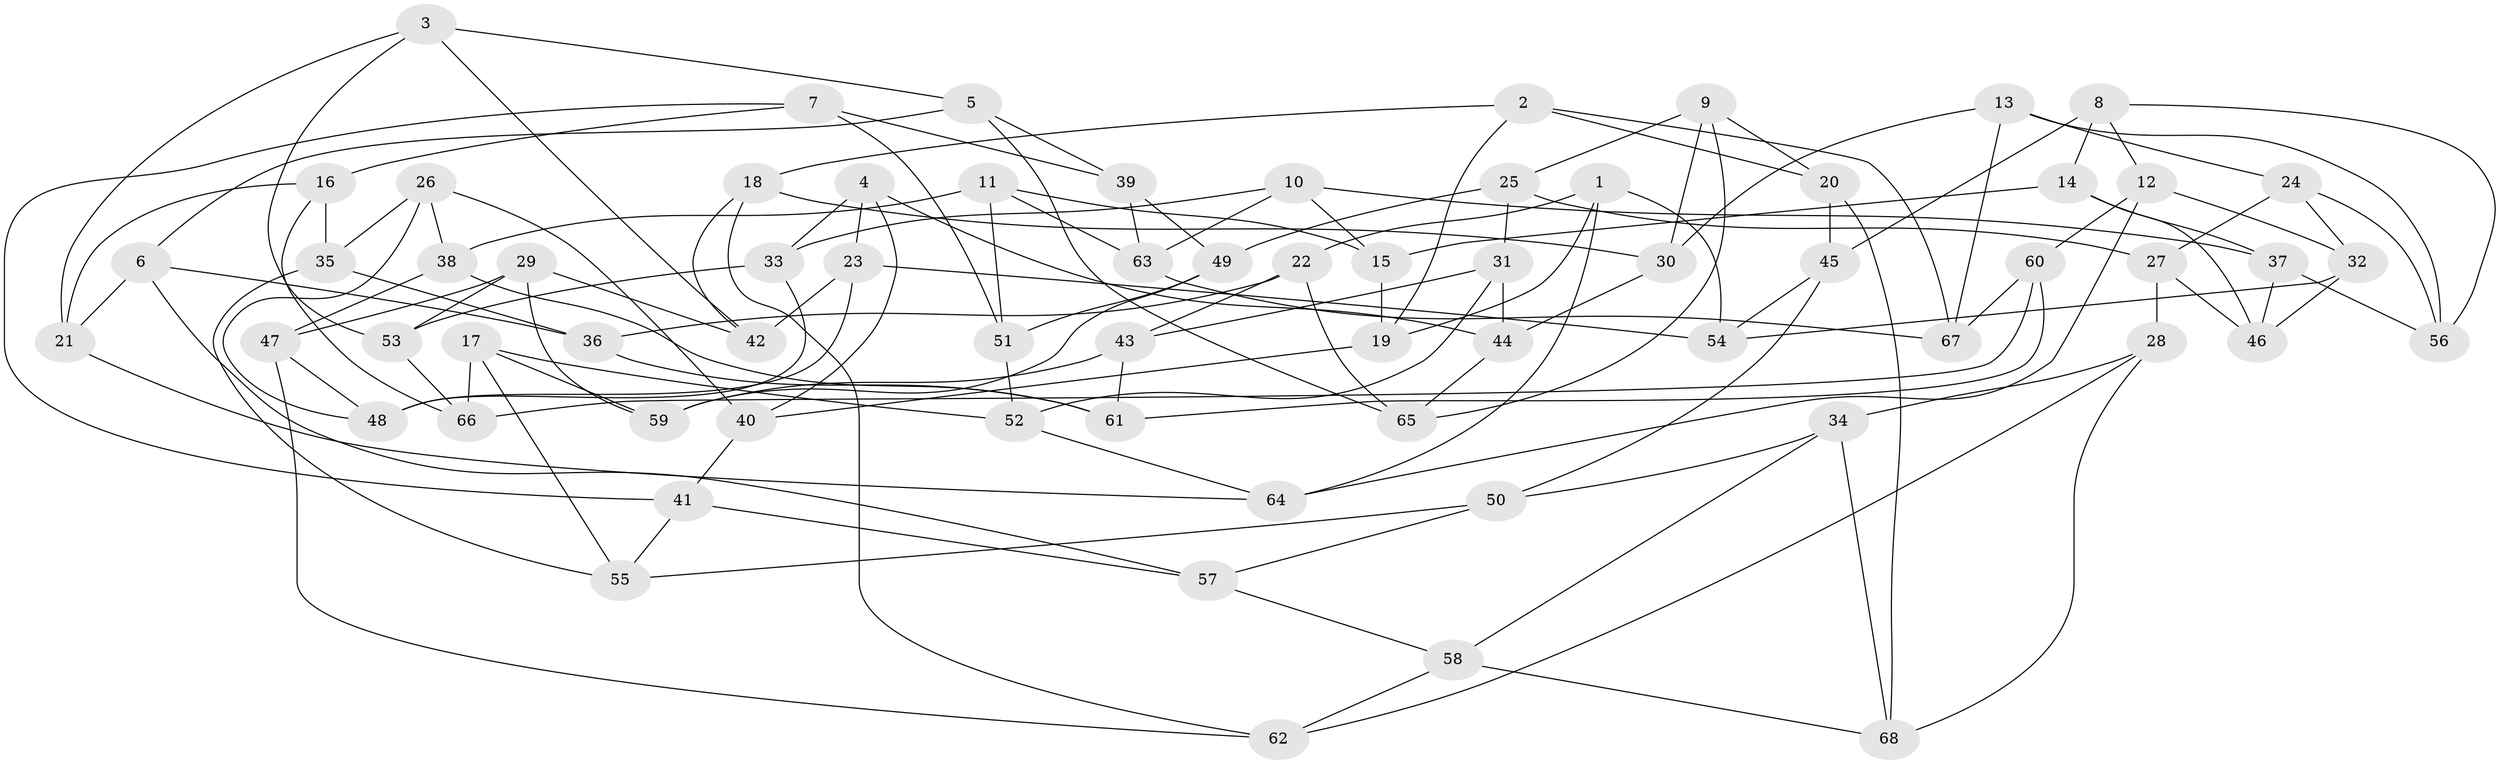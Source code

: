 // Generated by graph-tools (version 1.1) at 2025/26/03/09/25 03:26:53]
// undirected, 68 vertices, 136 edges
graph export_dot {
graph [start="1"]
  node [color=gray90,style=filled];
  1;
  2;
  3;
  4;
  5;
  6;
  7;
  8;
  9;
  10;
  11;
  12;
  13;
  14;
  15;
  16;
  17;
  18;
  19;
  20;
  21;
  22;
  23;
  24;
  25;
  26;
  27;
  28;
  29;
  30;
  31;
  32;
  33;
  34;
  35;
  36;
  37;
  38;
  39;
  40;
  41;
  42;
  43;
  44;
  45;
  46;
  47;
  48;
  49;
  50;
  51;
  52;
  53;
  54;
  55;
  56;
  57;
  58;
  59;
  60;
  61;
  62;
  63;
  64;
  65;
  66;
  67;
  68;
  1 -- 19;
  1 -- 64;
  1 -- 54;
  1 -- 22;
  2 -- 20;
  2 -- 67;
  2 -- 18;
  2 -- 19;
  3 -- 53;
  3 -- 21;
  3 -- 5;
  3 -- 42;
  4 -- 23;
  4 -- 40;
  4 -- 33;
  4 -- 44;
  5 -- 39;
  5 -- 65;
  5 -- 6;
  6 -- 21;
  6 -- 57;
  6 -- 36;
  7 -- 39;
  7 -- 51;
  7 -- 41;
  7 -- 16;
  8 -- 45;
  8 -- 12;
  8 -- 56;
  8 -- 14;
  9 -- 30;
  9 -- 20;
  9 -- 25;
  9 -- 65;
  10 -- 63;
  10 -- 15;
  10 -- 33;
  10 -- 37;
  11 -- 51;
  11 -- 38;
  11 -- 15;
  11 -- 63;
  12 -- 60;
  12 -- 32;
  12 -- 64;
  13 -- 24;
  13 -- 30;
  13 -- 67;
  13 -- 56;
  14 -- 15;
  14 -- 46;
  14 -- 37;
  15 -- 19;
  16 -- 21;
  16 -- 35;
  16 -- 66;
  17 -- 55;
  17 -- 52;
  17 -- 66;
  17 -- 59;
  18 -- 42;
  18 -- 62;
  18 -- 30;
  19 -- 40;
  20 -- 45;
  20 -- 68;
  21 -- 64;
  22 -- 36;
  22 -- 65;
  22 -- 43;
  23 -- 48;
  23 -- 42;
  23 -- 54;
  24 -- 56;
  24 -- 27;
  24 -- 32;
  25 -- 27;
  25 -- 31;
  25 -- 49;
  26 -- 40;
  26 -- 38;
  26 -- 48;
  26 -- 35;
  27 -- 46;
  27 -- 28;
  28 -- 68;
  28 -- 34;
  28 -- 62;
  29 -- 53;
  29 -- 42;
  29 -- 59;
  29 -- 47;
  30 -- 44;
  31 -- 43;
  31 -- 44;
  31 -- 52;
  32 -- 46;
  32 -- 54;
  33 -- 48;
  33 -- 53;
  34 -- 68;
  34 -- 58;
  34 -- 50;
  35 -- 36;
  35 -- 55;
  36 -- 61;
  37 -- 46;
  37 -- 56;
  38 -- 47;
  38 -- 61;
  39 -- 63;
  39 -- 49;
  40 -- 41;
  41 -- 57;
  41 -- 55;
  43 -- 59;
  43 -- 61;
  44 -- 65;
  45 -- 54;
  45 -- 50;
  47 -- 48;
  47 -- 62;
  49 -- 51;
  49 -- 59;
  50 -- 55;
  50 -- 57;
  51 -- 52;
  52 -- 64;
  53 -- 66;
  57 -- 58;
  58 -- 62;
  58 -- 68;
  60 -- 66;
  60 -- 61;
  60 -- 67;
  63 -- 67;
}
